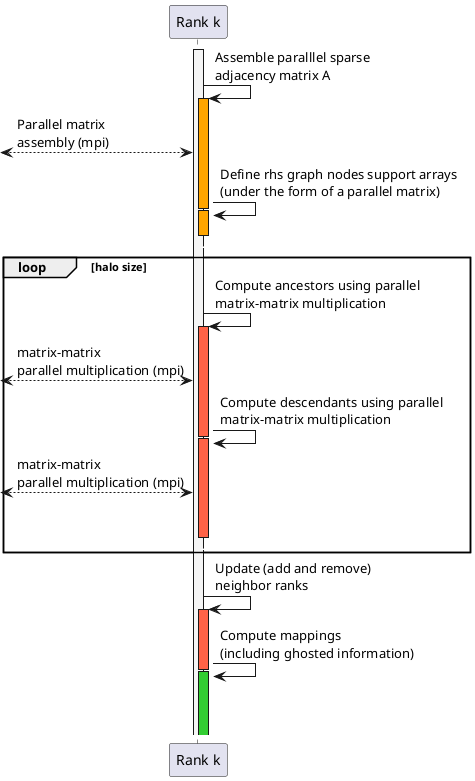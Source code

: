 @startuml

<style>
.invisible {
  arrow {
    LineColor white
    LineThickness 0
  }
}
</style>

participant "Rank k" as rk

activate rk #WhiteSmoke

rk -> rk++ #orange: Assemble paralllel sparse\nadjacency matrix A

[<--> rk: Parallel matrix\nassembly (mpi)

rk -> rk--++ #orange: Define rhs graph nodes support arrays\n(under the form of a parallel matrix)

deactivate rk

rk -\ rk-- <<invisible>>

loop halo size
rk -> rk++ #tomato: Compute ancestors using parallel\nmatrix-matrix multiplication
[<--> rk: matrix-matrix\nparallel multiplication (mpi)
rk -> rk--++ #tomato: Compute descendants using parallel\nmatrix-matrix multiplication
[<--> rk: matrix-matrix\nparallel multiplication (mpi)
|||
rk -\ rk-- <<invisible>>
end

rk -> rk++ #tomato: Update (add and remove)\nneighbor ranks
rk -> rk--++ #LimeGreen: Compute mappings\n(including ghosted information)
|||
|||

@enduml
